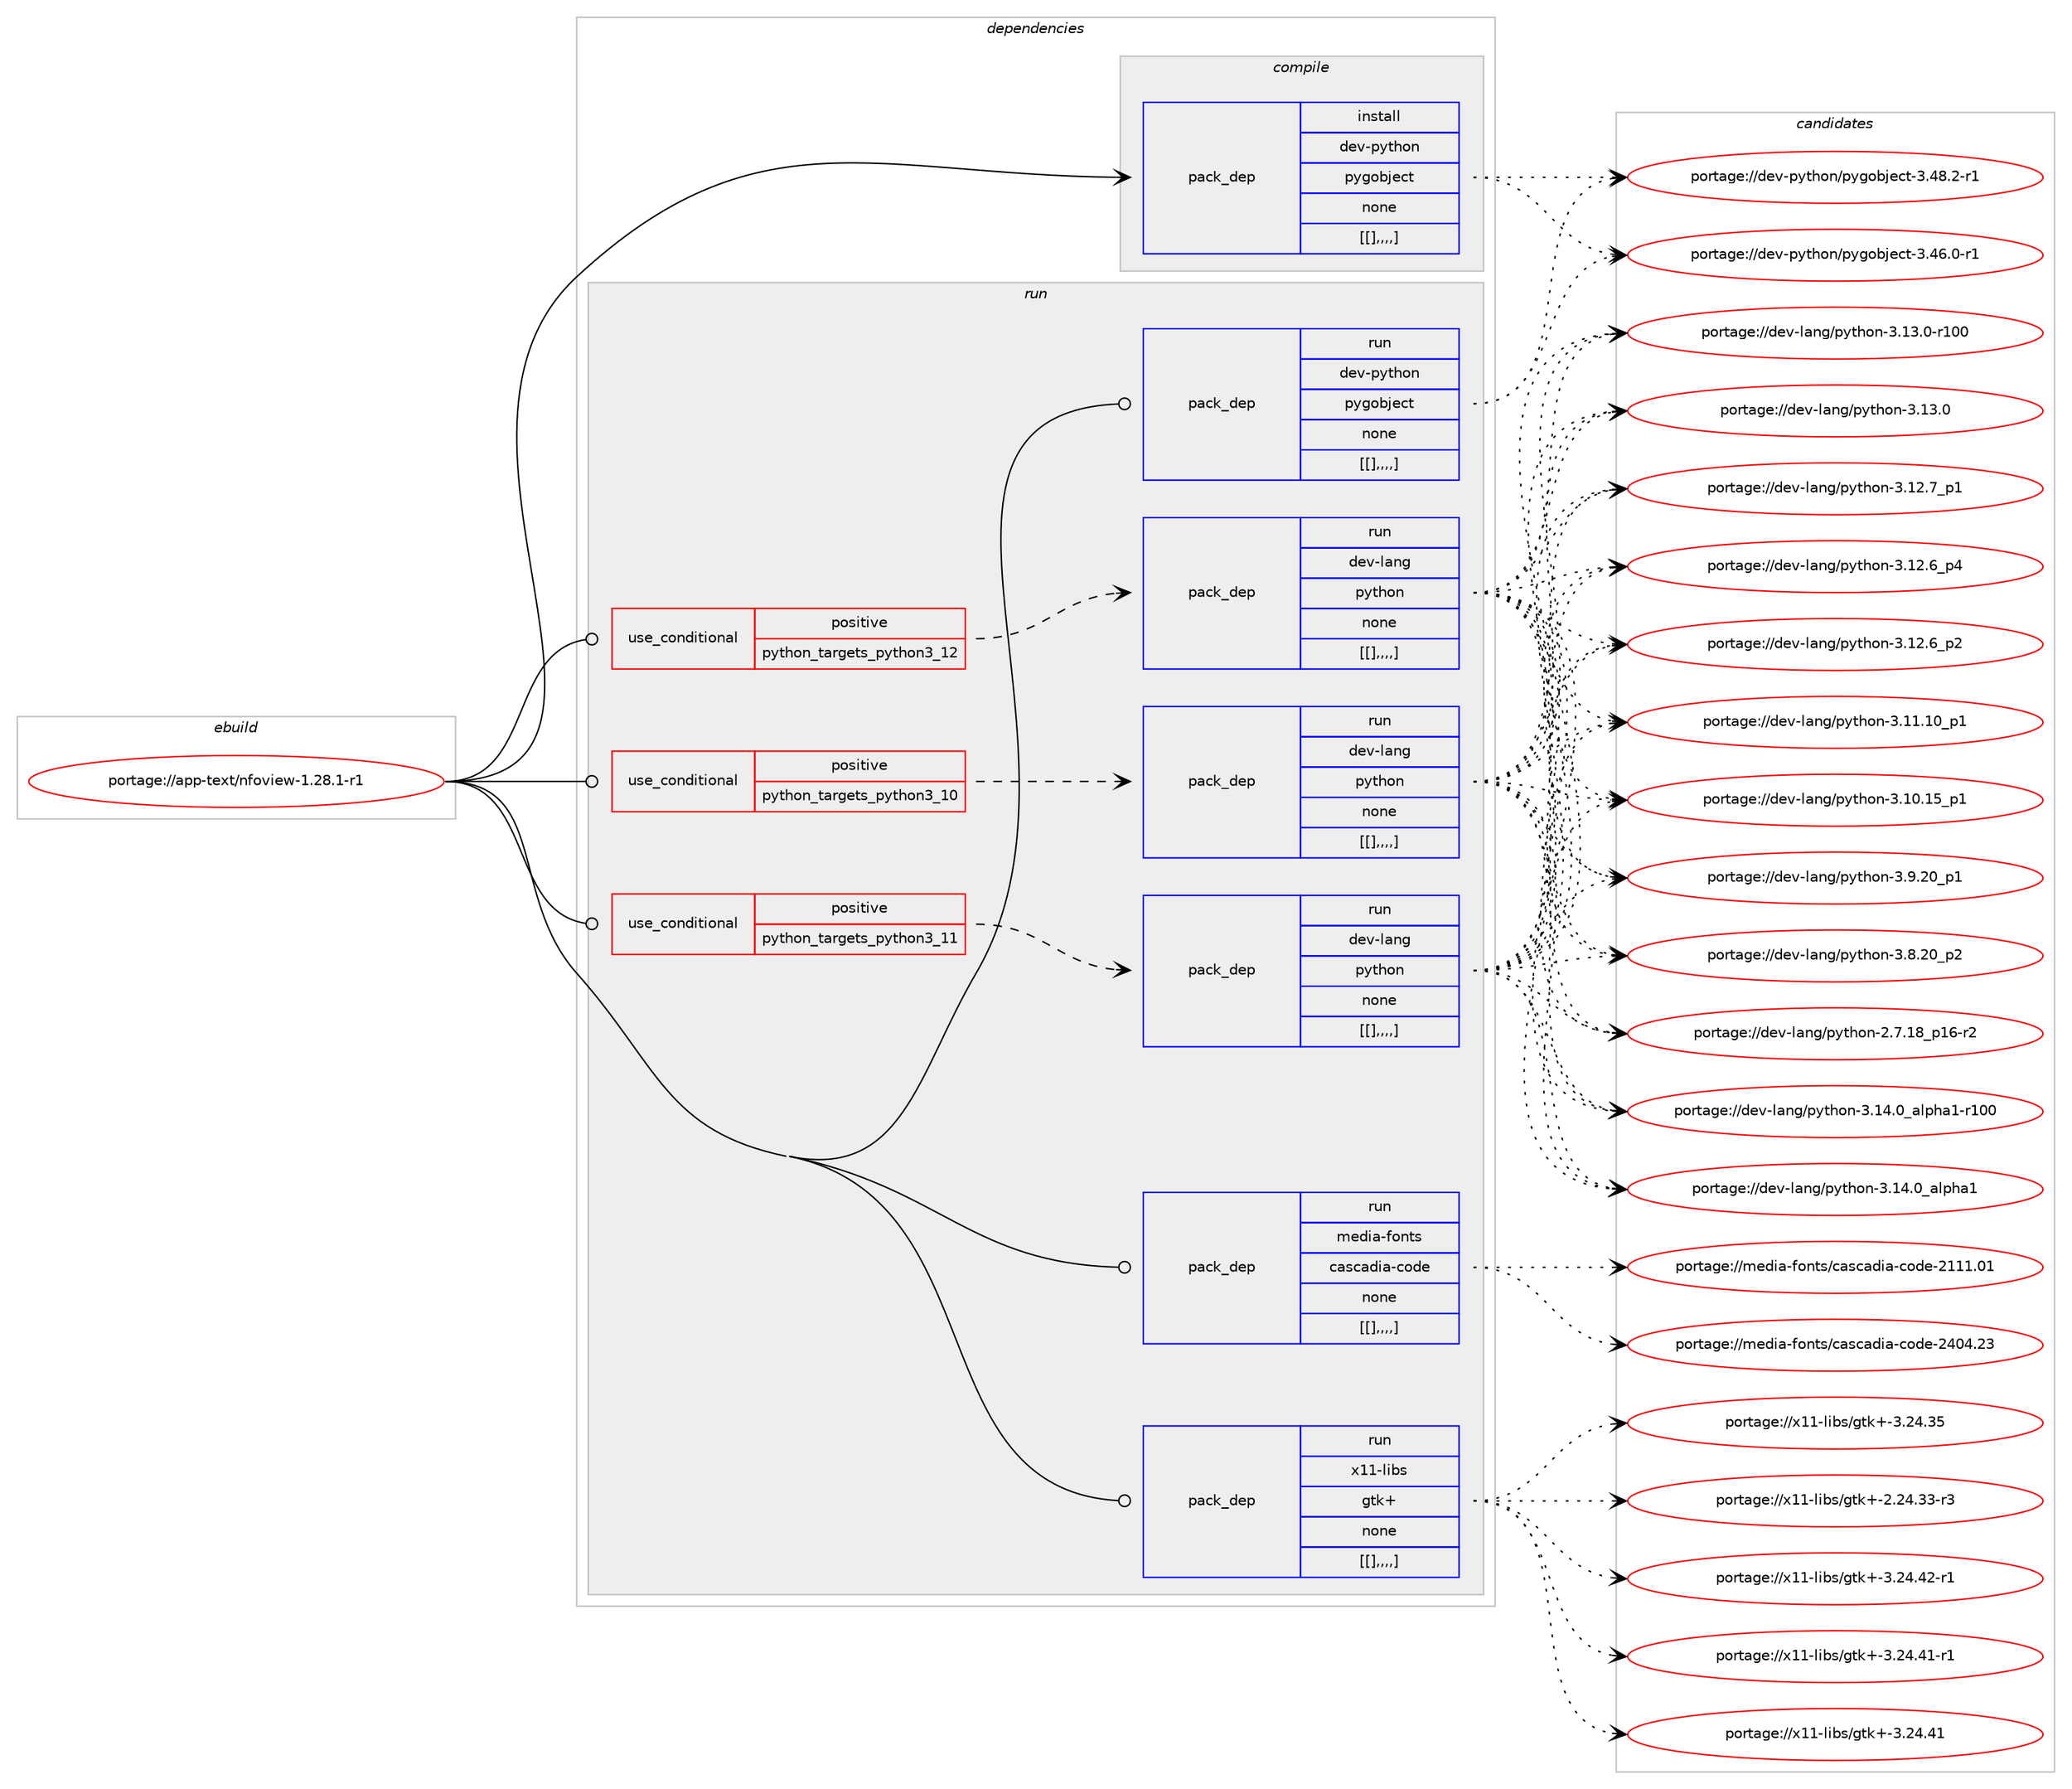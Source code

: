 digraph prolog {

# *************
# Graph options
# *************

newrank=true;
concentrate=true;
compound=true;
graph [rankdir=LR,fontname=Helvetica,fontsize=10,ranksep=1.5];#, ranksep=2.5, nodesep=0.2];
edge  [arrowhead=vee];
node  [fontname=Helvetica,fontsize=10];

# **********
# The ebuild
# **********

subgraph cluster_leftcol {
color=gray;
label=<<i>ebuild</i>>;
id [label="portage://app-text/nfoview-1.28.1-r1", color=red, width=4, href="../app-text/nfoview-1.28.1-r1.svg"];
}

# ****************
# The dependencies
# ****************

subgraph cluster_midcol {
color=gray;
label=<<i>dependencies</i>>;
subgraph cluster_compile {
fillcolor="#eeeeee";
style=filled;
label=<<i>compile</i>>;
subgraph pack42122 {
dependency59436 [label=<<TABLE BORDER="0" CELLBORDER="1" CELLSPACING="0" CELLPADDING="4" WIDTH="220"><TR><TD ROWSPAN="6" CELLPADDING="30">pack_dep</TD></TR><TR><TD WIDTH="110">install</TD></TR><TR><TD>dev-python</TD></TR><TR><TD>pygobject</TD></TR><TR><TD>none</TD></TR><TR><TD>[[],,,,]</TD></TR></TABLE>>, shape=none, color=blue];
}
id:e -> dependency59436:w [weight=20,style="solid",arrowhead="vee"];
}
subgraph cluster_compileandrun {
fillcolor="#eeeeee";
style=filled;
label=<<i>compile and run</i>>;
}
subgraph cluster_run {
fillcolor="#eeeeee";
style=filled;
label=<<i>run</i>>;
subgraph cond16750 {
dependency59440 [label=<<TABLE BORDER="0" CELLBORDER="1" CELLSPACING="0" CELLPADDING="4"><TR><TD ROWSPAN="3" CELLPADDING="10">use_conditional</TD></TR><TR><TD>positive</TD></TR><TR><TD>python_targets_python3_10</TD></TR></TABLE>>, shape=none, color=red];
subgraph pack42203 {
dependency59571 [label=<<TABLE BORDER="0" CELLBORDER="1" CELLSPACING="0" CELLPADDING="4" WIDTH="220"><TR><TD ROWSPAN="6" CELLPADDING="30">pack_dep</TD></TR><TR><TD WIDTH="110">run</TD></TR><TR><TD>dev-lang</TD></TR><TR><TD>python</TD></TR><TR><TD>none</TD></TR><TR><TD>[[],,,,]</TD></TR></TABLE>>, shape=none, color=blue];
}
dependency59440:e -> dependency59571:w [weight=20,style="dashed",arrowhead="vee"];
}
id:e -> dependency59440:w [weight=20,style="solid",arrowhead="odot"];
subgraph cond16782 {
dependency59585 [label=<<TABLE BORDER="0" CELLBORDER="1" CELLSPACING="0" CELLPADDING="4"><TR><TD ROWSPAN="3" CELLPADDING="10">use_conditional</TD></TR><TR><TD>positive</TD></TR><TR><TD>python_targets_python3_11</TD></TR></TABLE>>, shape=none, color=red];
subgraph pack42232 {
dependency59676 [label=<<TABLE BORDER="0" CELLBORDER="1" CELLSPACING="0" CELLPADDING="4" WIDTH="220"><TR><TD ROWSPAN="6" CELLPADDING="30">pack_dep</TD></TR><TR><TD WIDTH="110">run</TD></TR><TR><TD>dev-lang</TD></TR><TR><TD>python</TD></TR><TR><TD>none</TD></TR><TR><TD>[[],,,,]</TD></TR></TABLE>>, shape=none, color=blue];
}
dependency59585:e -> dependency59676:w [weight=20,style="dashed",arrowhead="vee"];
}
id:e -> dependency59585:w [weight=20,style="solid",arrowhead="odot"];
subgraph cond16812 {
dependency59685 [label=<<TABLE BORDER="0" CELLBORDER="1" CELLSPACING="0" CELLPADDING="4"><TR><TD ROWSPAN="3" CELLPADDING="10">use_conditional</TD></TR><TR><TD>positive</TD></TR><TR><TD>python_targets_python3_12</TD></TR></TABLE>>, shape=none, color=red];
subgraph pack42303 {
dependency59688 [label=<<TABLE BORDER="0" CELLBORDER="1" CELLSPACING="0" CELLPADDING="4" WIDTH="220"><TR><TD ROWSPAN="6" CELLPADDING="30">pack_dep</TD></TR><TR><TD WIDTH="110">run</TD></TR><TR><TD>dev-lang</TD></TR><TR><TD>python</TD></TR><TR><TD>none</TD></TR><TR><TD>[[],,,,]</TD></TR></TABLE>>, shape=none, color=blue];
}
dependency59685:e -> dependency59688:w [weight=20,style="dashed",arrowhead="vee"];
}
id:e -> dependency59685:w [weight=20,style="solid",arrowhead="odot"];
subgraph pack42327 {
dependency59726 [label=<<TABLE BORDER="0" CELLBORDER="1" CELLSPACING="0" CELLPADDING="4" WIDTH="220"><TR><TD ROWSPAN="6" CELLPADDING="30">pack_dep</TD></TR><TR><TD WIDTH="110">run</TD></TR><TR><TD>dev-python</TD></TR><TR><TD>pygobject</TD></TR><TR><TD>none</TD></TR><TR><TD>[[],,,,]</TD></TR></TABLE>>, shape=none, color=blue];
}
id:e -> dependency59726:w [weight=20,style="solid",arrowhead="odot"];
subgraph pack42336 {
dependency59728 [label=<<TABLE BORDER="0" CELLBORDER="1" CELLSPACING="0" CELLPADDING="4" WIDTH="220"><TR><TD ROWSPAN="6" CELLPADDING="30">pack_dep</TD></TR><TR><TD WIDTH="110">run</TD></TR><TR><TD>media-fonts</TD></TR><TR><TD>cascadia-code</TD></TR><TR><TD>none</TD></TR><TR><TD>[[],,,,]</TD></TR></TABLE>>, shape=none, color=blue];
}
id:e -> dependency59728:w [weight=20,style="solid",arrowhead="odot"];
subgraph pack42341 {
dependency59811 [label=<<TABLE BORDER="0" CELLBORDER="1" CELLSPACING="0" CELLPADDING="4" WIDTH="220"><TR><TD ROWSPAN="6" CELLPADDING="30">pack_dep</TD></TR><TR><TD WIDTH="110">run</TD></TR><TR><TD>x11-libs</TD></TR><TR><TD>gtk+</TD></TR><TR><TD>none</TD></TR><TR><TD>[[],,,,]</TD></TR></TABLE>>, shape=none, color=blue];
}
id:e -> dependency59811:w [weight=20,style="solid",arrowhead="odot"];
}
}

# **************
# The candidates
# **************

subgraph cluster_choices {
rank=same;
color=gray;
label=<<i>candidates</i>>;

subgraph choice40555 {
color=black;
nodesep=1;
choice10010111845112121116104111110471121211031119810610199116455146525646504511449 [label="portage://dev-python/pygobject-3.48.2-r1", color=red, width=4,href="../dev-python/pygobject-3.48.2-r1.svg"];
choice10010111845112121116104111110471121211031119810610199116455146525446484511449 [label="portage://dev-python/pygobject-3.46.0-r1", color=red, width=4,href="../dev-python/pygobject-3.46.0-r1.svg"];
dependency59436:e -> choice10010111845112121116104111110471121211031119810610199116455146525646504511449:w [style=dotted,weight="100"];
dependency59436:e -> choice10010111845112121116104111110471121211031119810610199116455146525446484511449:w [style=dotted,weight="100"];
}
subgraph choice40563 {
color=black;
nodesep=1;
choice100101118451089711010347112121116104111110455146495246489597108112104974945114494848 [label="portage://dev-lang/python-3.14.0_alpha1-r100", color=red, width=4,href="../dev-lang/python-3.14.0_alpha1-r100.svg"];
choice1001011184510897110103471121211161041111104551464952464895971081121049749 [label="portage://dev-lang/python-3.14.0_alpha1", color=red, width=4,href="../dev-lang/python-3.14.0_alpha1.svg"];
choice1001011184510897110103471121211161041111104551464951464845114494848 [label="portage://dev-lang/python-3.13.0-r100", color=red, width=4,href="../dev-lang/python-3.13.0-r100.svg"];
choice10010111845108971101034711212111610411111045514649514648 [label="portage://dev-lang/python-3.13.0", color=red, width=4,href="../dev-lang/python-3.13.0.svg"];
choice100101118451089711010347112121116104111110455146495046559511249 [label="portage://dev-lang/python-3.12.7_p1", color=red, width=4,href="../dev-lang/python-3.12.7_p1.svg"];
choice100101118451089711010347112121116104111110455146495046549511252 [label="portage://dev-lang/python-3.12.6_p4", color=red, width=4,href="../dev-lang/python-3.12.6_p4.svg"];
choice100101118451089711010347112121116104111110455146495046549511250 [label="portage://dev-lang/python-3.12.6_p2", color=red, width=4,href="../dev-lang/python-3.12.6_p2.svg"];
choice10010111845108971101034711212111610411111045514649494649489511249 [label="portage://dev-lang/python-3.11.10_p1", color=red, width=4,href="../dev-lang/python-3.11.10_p1.svg"];
choice10010111845108971101034711212111610411111045514649484649539511249 [label="portage://dev-lang/python-3.10.15_p1", color=red, width=4,href="../dev-lang/python-3.10.15_p1.svg"];
choice100101118451089711010347112121116104111110455146574650489511249 [label="portage://dev-lang/python-3.9.20_p1", color=red, width=4,href="../dev-lang/python-3.9.20_p1.svg"];
choice100101118451089711010347112121116104111110455146564650489511250 [label="portage://dev-lang/python-3.8.20_p2", color=red, width=4,href="../dev-lang/python-3.8.20_p2.svg"];
choice100101118451089711010347112121116104111110455046554649569511249544511450 [label="portage://dev-lang/python-2.7.18_p16-r2", color=red, width=4,href="../dev-lang/python-2.7.18_p16-r2.svg"];
dependency59571:e -> choice100101118451089711010347112121116104111110455146495246489597108112104974945114494848:w [style=dotted,weight="100"];
dependency59571:e -> choice1001011184510897110103471121211161041111104551464952464895971081121049749:w [style=dotted,weight="100"];
dependency59571:e -> choice1001011184510897110103471121211161041111104551464951464845114494848:w [style=dotted,weight="100"];
dependency59571:e -> choice10010111845108971101034711212111610411111045514649514648:w [style=dotted,weight="100"];
dependency59571:e -> choice100101118451089711010347112121116104111110455146495046559511249:w [style=dotted,weight="100"];
dependency59571:e -> choice100101118451089711010347112121116104111110455146495046549511252:w [style=dotted,weight="100"];
dependency59571:e -> choice100101118451089711010347112121116104111110455146495046549511250:w [style=dotted,weight="100"];
dependency59571:e -> choice10010111845108971101034711212111610411111045514649494649489511249:w [style=dotted,weight="100"];
dependency59571:e -> choice10010111845108971101034711212111610411111045514649484649539511249:w [style=dotted,weight="100"];
dependency59571:e -> choice100101118451089711010347112121116104111110455146574650489511249:w [style=dotted,weight="100"];
dependency59571:e -> choice100101118451089711010347112121116104111110455146564650489511250:w [style=dotted,weight="100"];
dependency59571:e -> choice100101118451089711010347112121116104111110455046554649569511249544511450:w [style=dotted,weight="100"];
}
subgraph choice40598 {
color=black;
nodesep=1;
choice100101118451089711010347112121116104111110455146495246489597108112104974945114494848 [label="portage://dev-lang/python-3.14.0_alpha1-r100", color=red, width=4,href="../dev-lang/python-3.14.0_alpha1-r100.svg"];
choice1001011184510897110103471121211161041111104551464952464895971081121049749 [label="portage://dev-lang/python-3.14.0_alpha1", color=red, width=4,href="../dev-lang/python-3.14.0_alpha1.svg"];
choice1001011184510897110103471121211161041111104551464951464845114494848 [label="portage://dev-lang/python-3.13.0-r100", color=red, width=4,href="../dev-lang/python-3.13.0-r100.svg"];
choice10010111845108971101034711212111610411111045514649514648 [label="portage://dev-lang/python-3.13.0", color=red, width=4,href="../dev-lang/python-3.13.0.svg"];
choice100101118451089711010347112121116104111110455146495046559511249 [label="portage://dev-lang/python-3.12.7_p1", color=red, width=4,href="../dev-lang/python-3.12.7_p1.svg"];
choice100101118451089711010347112121116104111110455146495046549511252 [label="portage://dev-lang/python-3.12.6_p4", color=red, width=4,href="../dev-lang/python-3.12.6_p4.svg"];
choice100101118451089711010347112121116104111110455146495046549511250 [label="portage://dev-lang/python-3.12.6_p2", color=red, width=4,href="../dev-lang/python-3.12.6_p2.svg"];
choice10010111845108971101034711212111610411111045514649494649489511249 [label="portage://dev-lang/python-3.11.10_p1", color=red, width=4,href="../dev-lang/python-3.11.10_p1.svg"];
choice10010111845108971101034711212111610411111045514649484649539511249 [label="portage://dev-lang/python-3.10.15_p1", color=red, width=4,href="../dev-lang/python-3.10.15_p1.svg"];
choice100101118451089711010347112121116104111110455146574650489511249 [label="portage://dev-lang/python-3.9.20_p1", color=red, width=4,href="../dev-lang/python-3.9.20_p1.svg"];
choice100101118451089711010347112121116104111110455146564650489511250 [label="portage://dev-lang/python-3.8.20_p2", color=red, width=4,href="../dev-lang/python-3.8.20_p2.svg"];
choice100101118451089711010347112121116104111110455046554649569511249544511450 [label="portage://dev-lang/python-2.7.18_p16-r2", color=red, width=4,href="../dev-lang/python-2.7.18_p16-r2.svg"];
dependency59676:e -> choice100101118451089711010347112121116104111110455146495246489597108112104974945114494848:w [style=dotted,weight="100"];
dependency59676:e -> choice1001011184510897110103471121211161041111104551464952464895971081121049749:w [style=dotted,weight="100"];
dependency59676:e -> choice1001011184510897110103471121211161041111104551464951464845114494848:w [style=dotted,weight="100"];
dependency59676:e -> choice10010111845108971101034711212111610411111045514649514648:w [style=dotted,weight="100"];
dependency59676:e -> choice100101118451089711010347112121116104111110455146495046559511249:w [style=dotted,weight="100"];
dependency59676:e -> choice100101118451089711010347112121116104111110455146495046549511252:w [style=dotted,weight="100"];
dependency59676:e -> choice100101118451089711010347112121116104111110455146495046549511250:w [style=dotted,weight="100"];
dependency59676:e -> choice10010111845108971101034711212111610411111045514649494649489511249:w [style=dotted,weight="100"];
dependency59676:e -> choice10010111845108971101034711212111610411111045514649484649539511249:w [style=dotted,weight="100"];
dependency59676:e -> choice100101118451089711010347112121116104111110455146574650489511249:w [style=dotted,weight="100"];
dependency59676:e -> choice100101118451089711010347112121116104111110455146564650489511250:w [style=dotted,weight="100"];
dependency59676:e -> choice100101118451089711010347112121116104111110455046554649569511249544511450:w [style=dotted,weight="100"];
}
subgraph choice40618 {
color=black;
nodesep=1;
choice100101118451089711010347112121116104111110455146495246489597108112104974945114494848 [label="portage://dev-lang/python-3.14.0_alpha1-r100", color=red, width=4,href="../dev-lang/python-3.14.0_alpha1-r100.svg"];
choice1001011184510897110103471121211161041111104551464952464895971081121049749 [label="portage://dev-lang/python-3.14.0_alpha1", color=red, width=4,href="../dev-lang/python-3.14.0_alpha1.svg"];
choice1001011184510897110103471121211161041111104551464951464845114494848 [label="portage://dev-lang/python-3.13.0-r100", color=red, width=4,href="../dev-lang/python-3.13.0-r100.svg"];
choice10010111845108971101034711212111610411111045514649514648 [label="portage://dev-lang/python-3.13.0", color=red, width=4,href="../dev-lang/python-3.13.0.svg"];
choice100101118451089711010347112121116104111110455146495046559511249 [label="portage://dev-lang/python-3.12.7_p1", color=red, width=4,href="../dev-lang/python-3.12.7_p1.svg"];
choice100101118451089711010347112121116104111110455146495046549511252 [label="portage://dev-lang/python-3.12.6_p4", color=red, width=4,href="../dev-lang/python-3.12.6_p4.svg"];
choice100101118451089711010347112121116104111110455146495046549511250 [label="portage://dev-lang/python-3.12.6_p2", color=red, width=4,href="../dev-lang/python-3.12.6_p2.svg"];
choice10010111845108971101034711212111610411111045514649494649489511249 [label="portage://dev-lang/python-3.11.10_p1", color=red, width=4,href="../dev-lang/python-3.11.10_p1.svg"];
choice10010111845108971101034711212111610411111045514649484649539511249 [label="portage://dev-lang/python-3.10.15_p1", color=red, width=4,href="../dev-lang/python-3.10.15_p1.svg"];
choice100101118451089711010347112121116104111110455146574650489511249 [label="portage://dev-lang/python-3.9.20_p1", color=red, width=4,href="../dev-lang/python-3.9.20_p1.svg"];
choice100101118451089711010347112121116104111110455146564650489511250 [label="portage://dev-lang/python-3.8.20_p2", color=red, width=4,href="../dev-lang/python-3.8.20_p2.svg"];
choice100101118451089711010347112121116104111110455046554649569511249544511450 [label="portage://dev-lang/python-2.7.18_p16-r2", color=red, width=4,href="../dev-lang/python-2.7.18_p16-r2.svg"];
dependency59688:e -> choice100101118451089711010347112121116104111110455146495246489597108112104974945114494848:w [style=dotted,weight="100"];
dependency59688:e -> choice1001011184510897110103471121211161041111104551464952464895971081121049749:w [style=dotted,weight="100"];
dependency59688:e -> choice1001011184510897110103471121211161041111104551464951464845114494848:w [style=dotted,weight="100"];
dependency59688:e -> choice10010111845108971101034711212111610411111045514649514648:w [style=dotted,weight="100"];
dependency59688:e -> choice100101118451089711010347112121116104111110455146495046559511249:w [style=dotted,weight="100"];
dependency59688:e -> choice100101118451089711010347112121116104111110455146495046549511252:w [style=dotted,weight="100"];
dependency59688:e -> choice100101118451089711010347112121116104111110455146495046549511250:w [style=dotted,weight="100"];
dependency59688:e -> choice10010111845108971101034711212111610411111045514649494649489511249:w [style=dotted,weight="100"];
dependency59688:e -> choice10010111845108971101034711212111610411111045514649484649539511249:w [style=dotted,weight="100"];
dependency59688:e -> choice100101118451089711010347112121116104111110455146574650489511249:w [style=dotted,weight="100"];
dependency59688:e -> choice100101118451089711010347112121116104111110455146564650489511250:w [style=dotted,weight="100"];
dependency59688:e -> choice100101118451089711010347112121116104111110455046554649569511249544511450:w [style=dotted,weight="100"];
}
subgraph choice40660 {
color=black;
nodesep=1;
choice10010111845112121116104111110471121211031119810610199116455146525646504511449 [label="portage://dev-python/pygobject-3.48.2-r1", color=red, width=4,href="../dev-python/pygobject-3.48.2-r1.svg"];
choice10010111845112121116104111110471121211031119810610199116455146525446484511449 [label="portage://dev-python/pygobject-3.46.0-r1", color=red, width=4,href="../dev-python/pygobject-3.46.0-r1.svg"];
dependency59726:e -> choice10010111845112121116104111110471121211031119810610199116455146525646504511449:w [style=dotted,weight="100"];
dependency59726:e -> choice10010111845112121116104111110471121211031119810610199116455146525446484511449:w [style=dotted,weight="100"];
}
subgraph choice40682 {
color=black;
nodesep=1;
choice109101100105974510211111011611547999711599971001059745991111001014550524852465051 [label="portage://media-fonts/cascadia-code-2404.23", color=red, width=4,href="../media-fonts/cascadia-code-2404.23.svg"];
choice109101100105974510211111011611547999711599971001059745991111001014550494949464849 [label="portage://media-fonts/cascadia-code-2111.01", color=red, width=4,href="../media-fonts/cascadia-code-2111.01.svg"];
dependency59728:e -> choice109101100105974510211111011611547999711599971001059745991111001014550524852465051:w [style=dotted,weight="100"];
dependency59728:e -> choice109101100105974510211111011611547999711599971001059745991111001014550494949464849:w [style=dotted,weight="100"];
}
subgraph choice40687 {
color=black;
nodesep=1;
choice12049494510810598115471031161074345514650524652504511449 [label="portage://x11-libs/gtk+-3.24.42-r1", color=red, width=4,href="../x11-libs/gtk+-3.24.42-r1.svg"];
choice12049494510810598115471031161074345514650524652494511449 [label="portage://x11-libs/gtk+-3.24.41-r1", color=red, width=4,href="../x11-libs/gtk+-3.24.41-r1.svg"];
choice1204949451081059811547103116107434551465052465249 [label="portage://x11-libs/gtk+-3.24.41", color=red, width=4,href="../x11-libs/gtk+-3.24.41.svg"];
choice1204949451081059811547103116107434551465052465153 [label="portage://x11-libs/gtk+-3.24.35", color=red, width=4,href="../x11-libs/gtk+-3.24.35.svg"];
choice12049494510810598115471031161074345504650524651514511451 [label="portage://x11-libs/gtk+-2.24.33-r3", color=red, width=4,href="../x11-libs/gtk+-2.24.33-r3.svg"];
dependency59811:e -> choice12049494510810598115471031161074345514650524652504511449:w [style=dotted,weight="100"];
dependency59811:e -> choice12049494510810598115471031161074345514650524652494511449:w [style=dotted,weight="100"];
dependency59811:e -> choice1204949451081059811547103116107434551465052465249:w [style=dotted,weight="100"];
dependency59811:e -> choice1204949451081059811547103116107434551465052465153:w [style=dotted,weight="100"];
dependency59811:e -> choice12049494510810598115471031161074345504650524651514511451:w [style=dotted,weight="100"];
}
}

}
